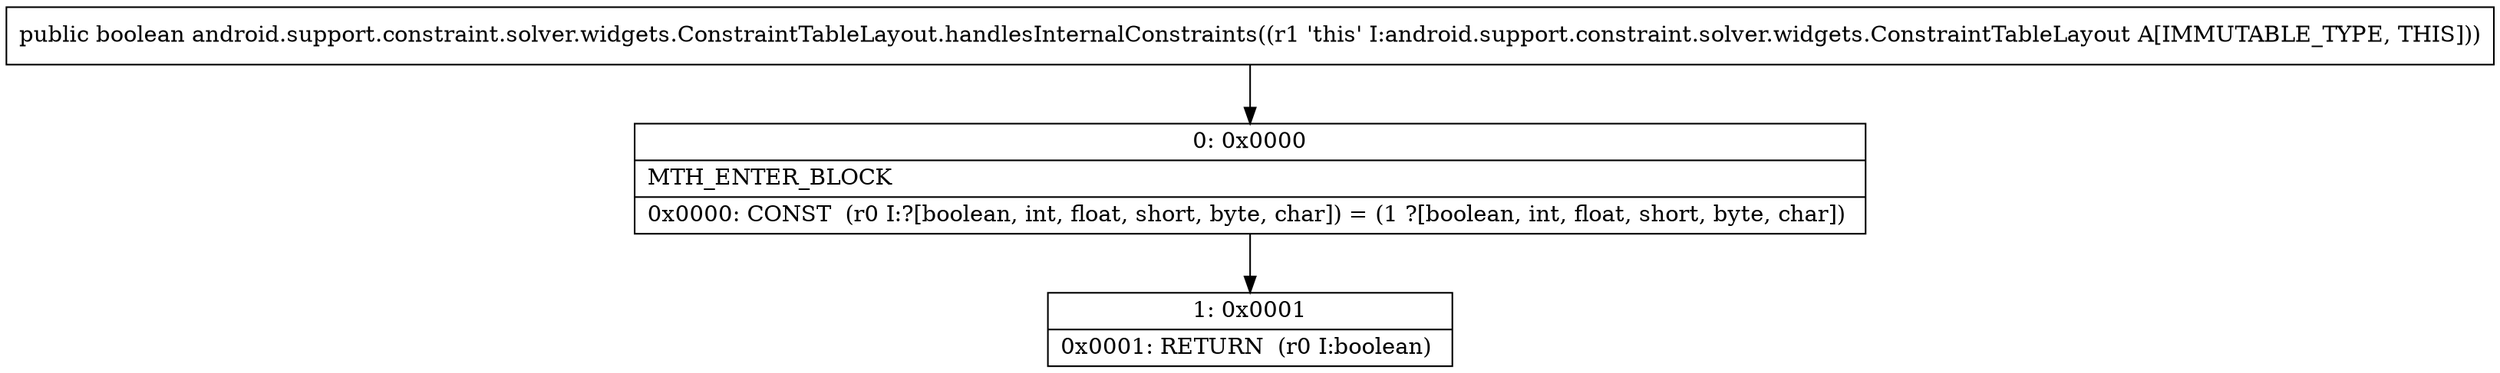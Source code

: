 digraph "CFG forandroid.support.constraint.solver.widgets.ConstraintTableLayout.handlesInternalConstraints()Z" {
Node_0 [shape=record,label="{0\:\ 0x0000|MTH_ENTER_BLOCK\l|0x0000: CONST  (r0 I:?[boolean, int, float, short, byte, char]) = (1 ?[boolean, int, float, short, byte, char]) \l}"];
Node_1 [shape=record,label="{1\:\ 0x0001|0x0001: RETURN  (r0 I:boolean) \l}"];
MethodNode[shape=record,label="{public boolean android.support.constraint.solver.widgets.ConstraintTableLayout.handlesInternalConstraints((r1 'this' I:android.support.constraint.solver.widgets.ConstraintTableLayout A[IMMUTABLE_TYPE, THIS])) }"];
MethodNode -> Node_0;
Node_0 -> Node_1;
}

